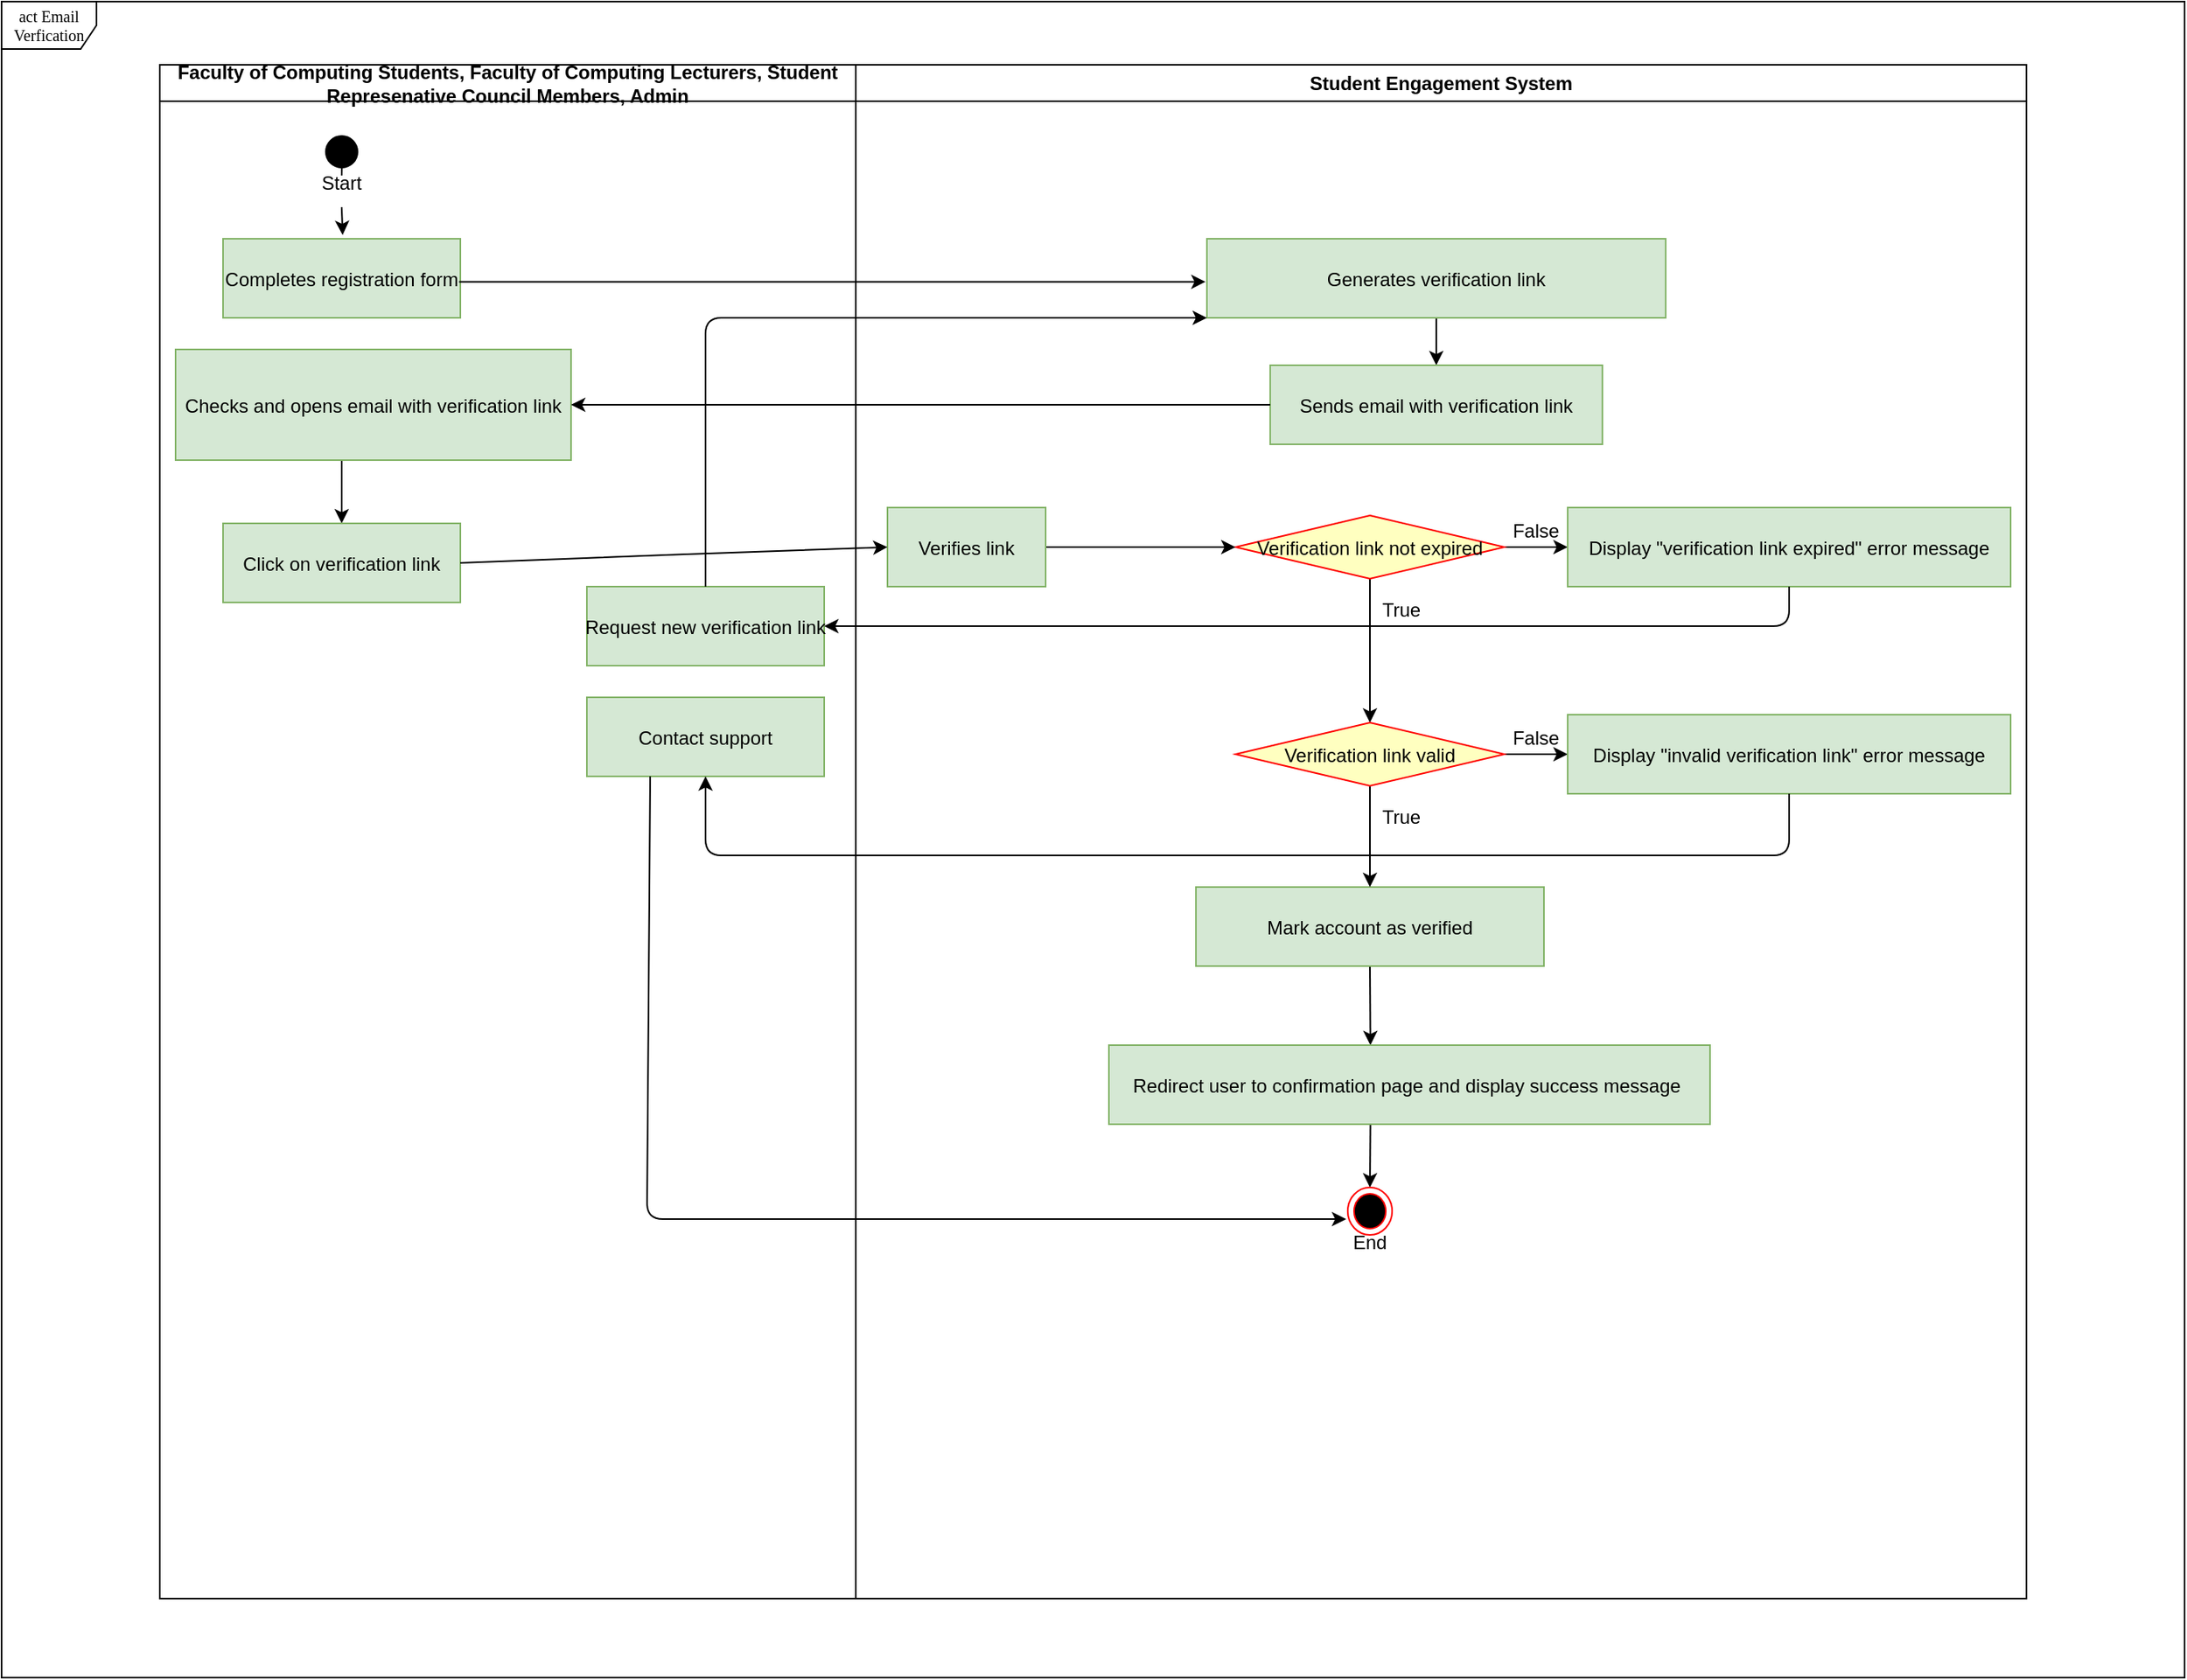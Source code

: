 <mxfile>
    <diagram id="QJFeVzj94y2FZmBRPlUv" name="Page-1">
        <mxGraphModel dx="5974" dy="-140" grid="1" gridSize="10" guides="1" tooltips="1" connect="1" arrows="1" fold="1" page="1" pageScale="1" pageWidth="850" pageHeight="1100" background="#FFFFFF" math="0" shadow="0">
            <root>
                <mxCell id="0"/>
                <mxCell id="1" parent="0"/>
                <mxCell id="2" value="Faculty of Computing Students, Faculty of Computing Lecturers, Student Represenative Council Members, Admin" style="swimlane;whiteSpace=wrap;fillColor=#FFFFFF;" parent="1" vertex="1">
                    <mxGeometry x="40" y="2370" width="440" height="970" as="geometry"/>
                </mxCell>
                <mxCell id="3" style="edgeStyle=none;html=1;exitX=0.5;exitY=1;exitDx=0;exitDy=0;entryX=0.504;entryY=-0.048;entryDx=0;entryDy=0;entryPerimeter=0;startArrow=none;" parent="2" source="9" target="5" edge="1">
                    <mxGeometry relative="1" as="geometry"/>
                </mxCell>
                <mxCell id="4" value="" style="ellipse;shape=startState;fillColor=#000000;strokeColor=#FFFFFF;" parent="2" vertex="1">
                    <mxGeometry x="100" y="40" width="30" height="30" as="geometry"/>
                </mxCell>
                <mxCell id="5" value="Completes registration form" style="fillColor=#d5e8d4;strokeColor=#82b366;" parent="2" vertex="1">
                    <mxGeometry x="40" y="110" width="150" height="50" as="geometry"/>
                </mxCell>
                <mxCell id="61" style="edgeStyle=none;html=1;entryX=0.5;entryY=0;entryDx=0;entryDy=0;exitX=0.42;exitY=0.993;exitDx=0;exitDy=0;exitPerimeter=0;" parent="2" source="6" target="7" edge="1">
                    <mxGeometry relative="1" as="geometry">
                        <mxPoint x="120" y="260" as="sourcePoint"/>
                    </mxGeometry>
                </mxCell>
                <mxCell id="6" value="Checks and opens email with verification link" style="fillColor=#d5e8d4;strokeColor=#82b366;" parent="2" vertex="1">
                    <mxGeometry x="10" y="180" width="250" height="70" as="geometry"/>
                </mxCell>
                <mxCell id="7" value="Click on verification link" style="fillColor=#d5e8d4;strokeColor=#82b366;" parent="2" vertex="1">
                    <mxGeometry x="40" y="290" width="150" height="50" as="geometry"/>
                </mxCell>
                <mxCell id="8" value="" style="edgeStyle=none;html=1;exitX=0.5;exitY=1;exitDx=0;exitDy=0;entryX=0.504;entryY=-0.048;entryDx=0;entryDy=0;entryPerimeter=0;endArrow=none;" parent="2" source="4" target="9" edge="1">
                    <mxGeometry relative="1" as="geometry">
                        <mxPoint x="135" y="2440" as="sourcePoint"/>
                        <mxPoint x="135.6" y="2477.6" as="targetPoint"/>
                    </mxGeometry>
                </mxCell>
                <mxCell id="9" value="Start" style="text;strokeColor=none;align=center;fillColor=none;html=1;verticalAlign=middle;whiteSpace=wrap;rounded=0;" parent="2" vertex="1">
                    <mxGeometry x="85" y="60" width="60" height="30" as="geometry"/>
                </mxCell>
                <mxCell id="36" value="Request new verification link" style="fillColor=#d5e8d4;strokeColor=#82b366;" parent="2" vertex="1">
                    <mxGeometry x="270" y="330" width="150" height="50" as="geometry"/>
                </mxCell>
                <mxCell id="39" value="Contact support" style="fillColor=#d5e8d4;strokeColor=#82b366;" parent="2" vertex="1">
                    <mxGeometry x="270" y="400" width="150" height="50" as="geometry"/>
                </mxCell>
                <mxCell id="10" value="Student Engagement System" style="swimlane;whiteSpace=wrap;fillColor=#FFFFFF;" parent="1" vertex="1">
                    <mxGeometry x="480" y="2370" width="740" height="970" as="geometry"/>
                </mxCell>
                <mxCell id="43" style="edgeStyle=none;html=1;exitX=0.5;exitY=1;exitDx=0;exitDy=0;entryX=0.5;entryY=0;entryDx=0;entryDy=0;" parent="10" source="11" target="12" edge="1">
                    <mxGeometry relative="1" as="geometry"/>
                </mxCell>
                <mxCell id="11" value="Generates verification link" style="fillColor=#d5e8d4;strokeColor=#82b366;" parent="10" vertex="1">
                    <mxGeometry x="221.94" y="110" width="290" height="50" as="geometry"/>
                </mxCell>
                <mxCell id="12" value="Sends email with verification link" style="fillColor=#d5e8d4;strokeColor=#82b366;" parent="10" vertex="1">
                    <mxGeometry x="261.94" y="190" width="210" height="50" as="geometry"/>
                </mxCell>
                <mxCell id="56" style="edgeStyle=none;html=1;exitX=0.5;exitY=1;exitDx=0;exitDy=0;entryX=0.435;entryY=0;entryDx=0;entryDy=0;entryPerimeter=0;" parent="10" source="13" target="41" edge="1">
                    <mxGeometry relative="1" as="geometry"/>
                </mxCell>
                <mxCell id="13" value="Mark account as verified" style="fillColor=#d5e8d4;strokeColor=#82b366;" parent="10" vertex="1">
                    <mxGeometry x="215" y="520" width="220" height="50" as="geometry"/>
                </mxCell>
                <mxCell id="48" style="edgeStyle=none;html=1;exitX=1;exitY=0.5;exitDx=0;exitDy=0;entryX=0;entryY=0.5;entryDx=0;entryDy=0;" parent="10" source="14" target="15" edge="1">
                    <mxGeometry relative="1" as="geometry"/>
                </mxCell>
                <mxCell id="52" style="edgeStyle=none;html=1;exitX=0.5;exitY=1;exitDx=0;exitDy=0;entryX=0.5;entryY=0;entryDx=0;entryDy=0;" parent="10" source="14" target="37" edge="1">
                    <mxGeometry relative="1" as="geometry"/>
                </mxCell>
                <mxCell id="14" value="Verification link not expired" style="rhombus;fillColor=#ffffc0;strokeColor=#ff0000;" parent="10" vertex="1">
                    <mxGeometry x="240" y="285" width="170" height="40" as="geometry"/>
                </mxCell>
                <mxCell id="15" value="Display &quot;verification link expired&quot; error message" style="fillColor=#d5e8d4;strokeColor=#82b366;" parent="10" vertex="1">
                    <mxGeometry x="450" y="280" width="280" height="50" as="geometry"/>
                </mxCell>
                <mxCell id="26" style="edgeStyle=none;html=1;entryX=0.5;entryY=0;entryDx=0;entryDy=0;" parent="10" edge="1">
                    <mxGeometry relative="1" as="geometry">
                        <mxPoint x="271.94" y="630" as="sourcePoint"/>
                        <mxPoint x="271.94" y="660" as="targetPoint"/>
                    </mxGeometry>
                </mxCell>
                <mxCell id="53" style="edgeStyle=none;html=1;exitX=1;exitY=0.5;exitDx=0;exitDy=0;entryX=0;entryY=0.5;entryDx=0;entryDy=0;" parent="10" source="37" target="38" edge="1">
                    <mxGeometry relative="1" as="geometry"/>
                </mxCell>
                <mxCell id="55" style="edgeStyle=none;html=1;exitX=0.5;exitY=1;exitDx=0;exitDy=0;entryX=0.5;entryY=0;entryDx=0;entryDy=0;" parent="10" source="37" target="13" edge="1">
                    <mxGeometry relative="1" as="geometry"/>
                </mxCell>
                <mxCell id="37" value="Verification link valid" style="rhombus;fillColor=#ffffc0;strokeColor=#ff0000;" parent="10" vertex="1">
                    <mxGeometry x="240" y="416" width="170" height="40" as="geometry"/>
                </mxCell>
                <mxCell id="38" value="Display &quot;invalid verification link&quot; error message" style="fillColor=#d5e8d4;strokeColor=#82b366;" parent="10" vertex="1">
                    <mxGeometry x="450" y="411" width="280" height="50" as="geometry"/>
                </mxCell>
                <mxCell id="60" style="edgeStyle=none;html=1;exitX=1;exitY=0.5;exitDx=0;exitDy=0;entryX=0;entryY=0.5;entryDx=0;entryDy=0;" parent="10" source="40" target="14" edge="1">
                    <mxGeometry relative="1" as="geometry"/>
                </mxCell>
                <mxCell id="40" value="Verifies link" style="fillColor=#d5e8d4;strokeColor=#82b366;" parent="10" vertex="1">
                    <mxGeometry x="20" y="280" width="100" height="50" as="geometry"/>
                </mxCell>
                <mxCell id="57" style="edgeStyle=none;html=1;entryX=0.5;entryY=0;entryDx=0;entryDy=0;exitX=0.435;exitY=0.97;exitDx=0;exitDy=0;exitPerimeter=0;" parent="10" source="41" edge="1">
                    <mxGeometry relative="1" as="geometry">
                        <mxPoint x="145" y="670" as="sourcePoint"/>
                        <mxPoint x="325" y="710" as="targetPoint"/>
                    </mxGeometry>
                </mxCell>
                <mxCell id="41" value="Redirect user to confirmation page and display success message " style="fillColor=#d5e8d4;strokeColor=#82b366;" parent="10" vertex="1">
                    <mxGeometry x="160" y="620" width="380" height="50" as="geometry"/>
                </mxCell>
                <mxCell id="29" value="False" style="text;strokeColor=none;align=center;fillColor=none;html=1;verticalAlign=middle;whiteSpace=wrap;rounded=0;" parent="10" vertex="1">
                    <mxGeometry x="400" y="280" width="60" height="30" as="geometry"/>
                </mxCell>
                <mxCell id="66" value="False" style="text;strokeColor=none;align=center;fillColor=none;html=1;verticalAlign=middle;whiteSpace=wrap;rounded=0;" parent="10" vertex="1">
                    <mxGeometry x="400" y="411" width="60" height="30" as="geometry"/>
                </mxCell>
                <mxCell id="67" value="True&lt;span style=&quot;color: rgba(0, 0, 0, 0); font-family: monospace; font-size: 0px; text-align: start;&quot;&gt;%3CmxGraphModel%3E%3Croot%3E%3CmxCell%20id%3D%220%22%2F%3E%3CmxCell%20id%3D%221%22%20parent%3D%220%22%2F%3E%3CmxCell%20id%3D%222%22%20value%3D%22False%22%20style%3D%22text%3BstrokeColor%3Dnone%3Balign%3Dcenter%3BfillColor%3Dnone%3Bhtml%3D1%3BverticalAlign%3Dmiddle%3BwhiteSpace%3Dwrap%3Brounded%3D0%3B%22%20vertex%3D%221%22%20parent%3D%221%22%3E%3CmxGeometry%20x%3D%22880%22%20y%3D%222781%22%20width%3D%2260%22%20height%3D%2230%22%20as%3D%22geometry%22%2F%3E%3C%2FmxCell%3E%3C%2Froot%3E%3C%2FmxGraphModel%3E&lt;/span&gt;" style="text;strokeColor=none;align=center;fillColor=none;html=1;verticalAlign=middle;whiteSpace=wrap;rounded=0;" parent="10" vertex="1">
                    <mxGeometry x="315" y="330" width="60" height="30" as="geometry"/>
                </mxCell>
                <mxCell id="69" value="True&lt;span style=&quot;color: rgba(0, 0, 0, 0); font-family: monospace; font-size: 0px; text-align: start;&quot;&gt;%3CmxGraphModel%3E%3Croot%3E%3CmxCell%20id%3D%220%22%2F%3E%3CmxCell%20id%3D%221%22%20parent%3D%220%22%2F%3E%3CmxCell%20id%3D%222%22%20value%3D%22False%22%20style%3D%22text%3BstrokeColor%3Dnone%3Balign%3Dcenter%3BfillColor%3Dnone%3Bhtml%3D1%3BverticalAlign%3Dmiddle%3BwhiteSpace%3Dwrap%3Brounded%3D0%3B%22%20vertex%3D%221%22%20parent%3D%221%22%3E%3CmxGeometry%20x%3D%22880%22%20y%3D%222781%22%20width%3D%2260%22%20height%3D%2230%22%20as%3D%22geometry%22%2F%3E%3C%2FmxCell%3E%3C%2Froot%3E%3C%2FmxGraphModel%3E&lt;/span&gt;" style="text;strokeColor=none;align=center;fillColor=none;html=1;verticalAlign=middle;whiteSpace=wrap;rounded=0;" parent="10" vertex="1">
                    <mxGeometry x="315" y="461" width="60" height="30" as="geometry"/>
                </mxCell>
                <mxCell id="17" value="" style="ellipse;html=1;shape=endState;fillColor=#000000;strokeColor=#ff0000;" parent="10" vertex="1">
                    <mxGeometry x="310.97" y="710" width="28.06" height="30" as="geometry"/>
                </mxCell>
                <mxCell id="30" value="End" style="text;strokeColor=none;align=center;fillColor=none;html=1;verticalAlign=middle;whiteSpace=wrap;rounded=0;" parent="10" vertex="1">
                    <mxGeometry x="295" y="730" width="60" height="30" as="geometry"/>
                </mxCell>
                <mxCell id="31" style="edgeStyle=none;html=1;exitX=0.995;exitY=0.544;exitDx=0;exitDy=0;entryX=-0.003;entryY=0.544;entryDx=0;entryDy=0;entryPerimeter=0;exitPerimeter=0;" parent="1" source="5" target="11" edge="1">
                    <mxGeometry relative="1" as="geometry">
                        <mxPoint x="145" y="2450" as="sourcePoint"/>
                        <mxPoint x="145.6" y="2489.2" as="targetPoint"/>
                    </mxGeometry>
                </mxCell>
                <mxCell id="44" style="edgeStyle=none;html=1;exitX=0;exitY=0.5;exitDx=0;exitDy=0;entryX=1;entryY=0.5;entryDx=0;entryDy=0;" parent="1" source="12" target="6" edge="1">
                    <mxGeometry relative="1" as="geometry"/>
                </mxCell>
                <mxCell id="50" style="edgeStyle=none;html=1;exitX=0.5;exitY=0;exitDx=0;exitDy=0;entryX=0;entryY=1;entryDx=0;entryDy=0;" parent="1" source="36" target="11" edge="1">
                    <mxGeometry relative="1" as="geometry">
                        <Array as="points">
                            <mxPoint x="385" y="2530"/>
                        </Array>
                    </mxGeometry>
                </mxCell>
                <mxCell id="51" style="edgeStyle=none;html=1;exitX=0.5;exitY=1;exitDx=0;exitDy=0;entryX=1;entryY=0.5;entryDx=0;entryDy=0;" parent="1" source="15" target="36" edge="1">
                    <mxGeometry relative="1" as="geometry">
                        <Array as="points">
                            <mxPoint x="1070" y="2725"/>
                        </Array>
                    </mxGeometry>
                </mxCell>
                <mxCell id="54" style="edgeStyle=none;html=1;exitX=0.5;exitY=1;exitDx=0;exitDy=0;entryX=0.5;entryY=1;entryDx=0;entryDy=0;" parent="1" source="38" target="39" edge="1">
                    <mxGeometry relative="1" as="geometry">
                        <Array as="points">
                            <mxPoint x="1070" y="2870"/>
                            <mxPoint x="385" y="2870"/>
                        </Array>
                    </mxGeometry>
                </mxCell>
                <mxCell id="62" style="edgeStyle=none;html=1;exitX=1;exitY=0.5;exitDx=0;exitDy=0;entryX=0;entryY=0.5;entryDx=0;entryDy=0;" parent="1" source="7" target="40" edge="1">
                    <mxGeometry relative="1" as="geometry">
                        <Array as="points">
                            <mxPoint x="360" y="2680"/>
                        </Array>
                    </mxGeometry>
                </mxCell>
                <mxCell id="70" style="edgeStyle=none;html=1;entryX=0.25;entryY=0;entryDx=0;entryDy=0;" parent="1" target="30" edge="1">
                    <mxGeometry relative="1" as="geometry">
                        <mxPoint x="350" y="2820" as="sourcePoint"/>
                        <Array as="points">
                            <mxPoint x="348" y="3100"/>
                        </Array>
                    </mxGeometry>
                </mxCell>
                <mxCell id="131" value="act Email Verfication" style="shape=umlFrame;whiteSpace=wrap;html=1;rounded=0;shadow=0;comic=0;labelBackgroundColor=none;strokeWidth=1;fontFamily=Verdana;fontSize=10;align=center;" vertex="1" parent="1">
                    <mxGeometry x="-60" y="2330" width="1380" height="1060" as="geometry"/>
                </mxCell>
            </root>
        </mxGraphModel>
    </diagram>
</mxfile>